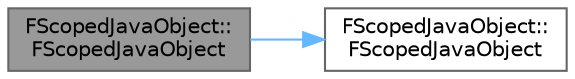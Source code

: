 digraph "FScopedJavaObject::FScopedJavaObject"
{
 // INTERACTIVE_SVG=YES
 // LATEX_PDF_SIZE
  bgcolor="transparent";
  edge [fontname=Helvetica,fontsize=10,labelfontname=Helvetica,labelfontsize=10];
  node [fontname=Helvetica,fontsize=10,shape=box,height=0.2,width=0.4];
  rankdir="LR";
  Node1 [id="Node000001",label="FScopedJavaObject::\lFScopedJavaObject",height=0.2,width=0.4,color="gray40", fillcolor="grey60", style="filled", fontcolor="black",tooltip=" "];
  Node1 -> Node2 [id="edge1_Node000001_Node000002",color="steelblue1",style="solid",tooltip=" "];
  Node2 [id="Node000002",label="FScopedJavaObject::\lFScopedJavaObject",height=0.2,width=0.4,color="grey40", fillcolor="white", style="filled",URL="$db/d7f/classFScopedJavaObject.html#aceceaf5e16ef2145acf0c30432f29e4d",tooltip=" "];
}
